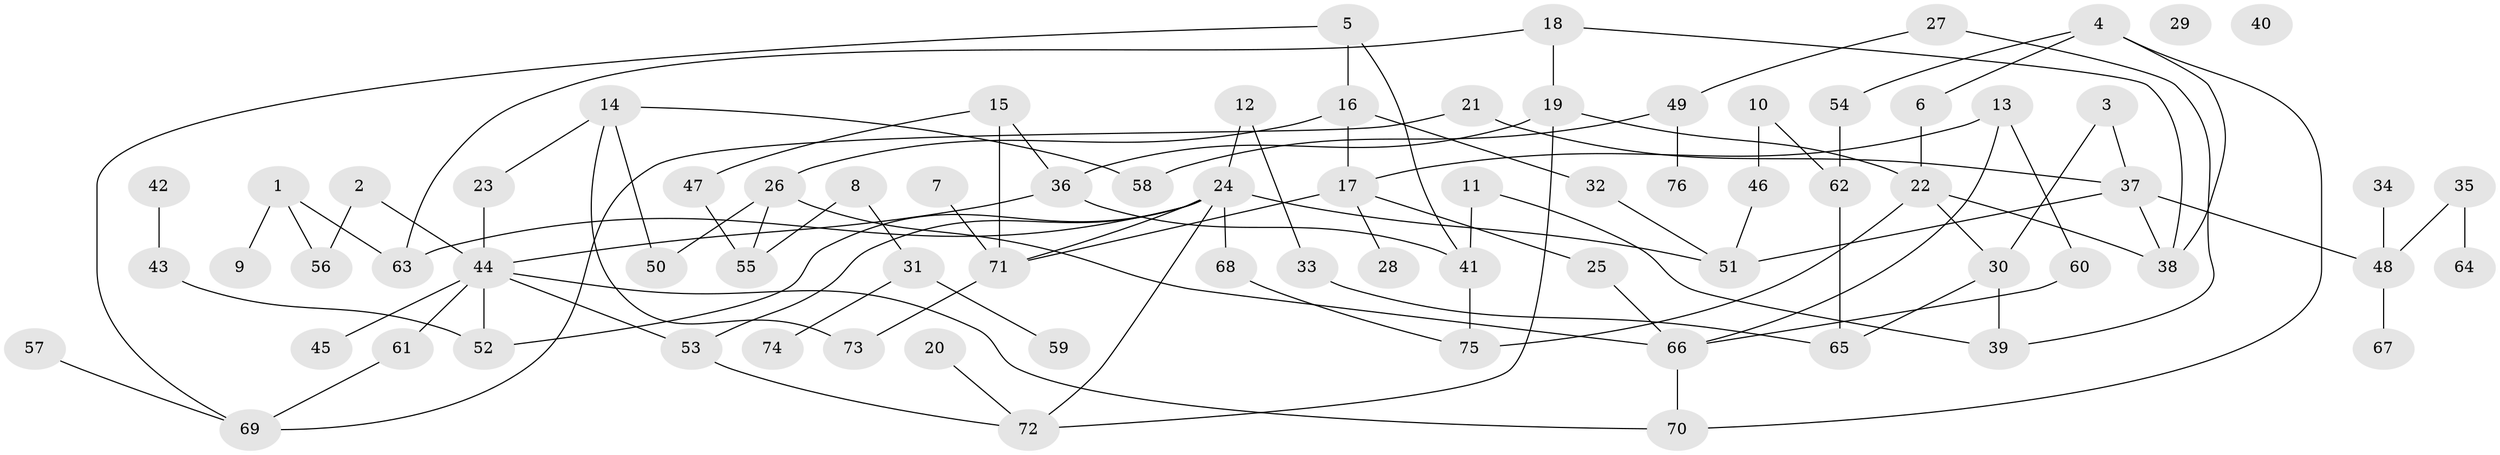 // coarse degree distribution, {3: 0.18421052631578946, 2: 0.2631578947368421, 4: 0.10526315789473684, 5: 0.10526315789473684, 1: 0.23684210526315788, 10: 0.02631578947368421, 12: 0.02631578947368421, 0: 0.05263157894736842}
// Generated by graph-tools (version 1.1) at 2025/16/03/04/25 18:16:31]
// undirected, 76 vertices, 102 edges
graph export_dot {
graph [start="1"]
  node [color=gray90,style=filled];
  1;
  2;
  3;
  4;
  5;
  6;
  7;
  8;
  9;
  10;
  11;
  12;
  13;
  14;
  15;
  16;
  17;
  18;
  19;
  20;
  21;
  22;
  23;
  24;
  25;
  26;
  27;
  28;
  29;
  30;
  31;
  32;
  33;
  34;
  35;
  36;
  37;
  38;
  39;
  40;
  41;
  42;
  43;
  44;
  45;
  46;
  47;
  48;
  49;
  50;
  51;
  52;
  53;
  54;
  55;
  56;
  57;
  58;
  59;
  60;
  61;
  62;
  63;
  64;
  65;
  66;
  67;
  68;
  69;
  70;
  71;
  72;
  73;
  74;
  75;
  76;
  1 -- 9;
  1 -- 56;
  1 -- 63;
  2 -- 44;
  2 -- 56;
  3 -- 30;
  3 -- 37;
  4 -- 6;
  4 -- 38;
  4 -- 54;
  4 -- 70;
  5 -- 16;
  5 -- 41;
  5 -- 69;
  6 -- 22;
  7 -- 71;
  8 -- 31;
  8 -- 55;
  10 -- 46;
  10 -- 62;
  11 -- 39;
  11 -- 41;
  12 -- 24;
  12 -- 33;
  13 -- 17;
  13 -- 60;
  13 -- 66;
  14 -- 23;
  14 -- 50;
  14 -- 58;
  14 -- 73;
  15 -- 36;
  15 -- 47;
  15 -- 71;
  16 -- 17;
  16 -- 26;
  16 -- 32;
  17 -- 25;
  17 -- 28;
  17 -- 71;
  18 -- 19;
  18 -- 38;
  18 -- 63;
  19 -- 22;
  19 -- 36;
  19 -- 72;
  20 -- 72;
  21 -- 37;
  21 -- 69;
  22 -- 30;
  22 -- 38;
  22 -- 75;
  23 -- 44;
  24 -- 51;
  24 -- 52;
  24 -- 53;
  24 -- 63;
  24 -- 68;
  24 -- 71;
  24 -- 72;
  25 -- 66;
  26 -- 50;
  26 -- 55;
  26 -- 66;
  27 -- 39;
  27 -- 49;
  30 -- 39;
  30 -- 65;
  31 -- 59;
  31 -- 74;
  32 -- 51;
  33 -- 65;
  34 -- 48;
  35 -- 48;
  35 -- 64;
  36 -- 41;
  36 -- 44;
  37 -- 38;
  37 -- 48;
  37 -- 51;
  41 -- 75;
  42 -- 43;
  43 -- 52;
  44 -- 45;
  44 -- 52;
  44 -- 53;
  44 -- 61;
  44 -- 70;
  46 -- 51;
  47 -- 55;
  48 -- 67;
  49 -- 58;
  49 -- 76;
  53 -- 72;
  54 -- 62;
  57 -- 69;
  60 -- 66;
  61 -- 69;
  62 -- 65;
  66 -- 70;
  68 -- 75;
  71 -- 73;
}
